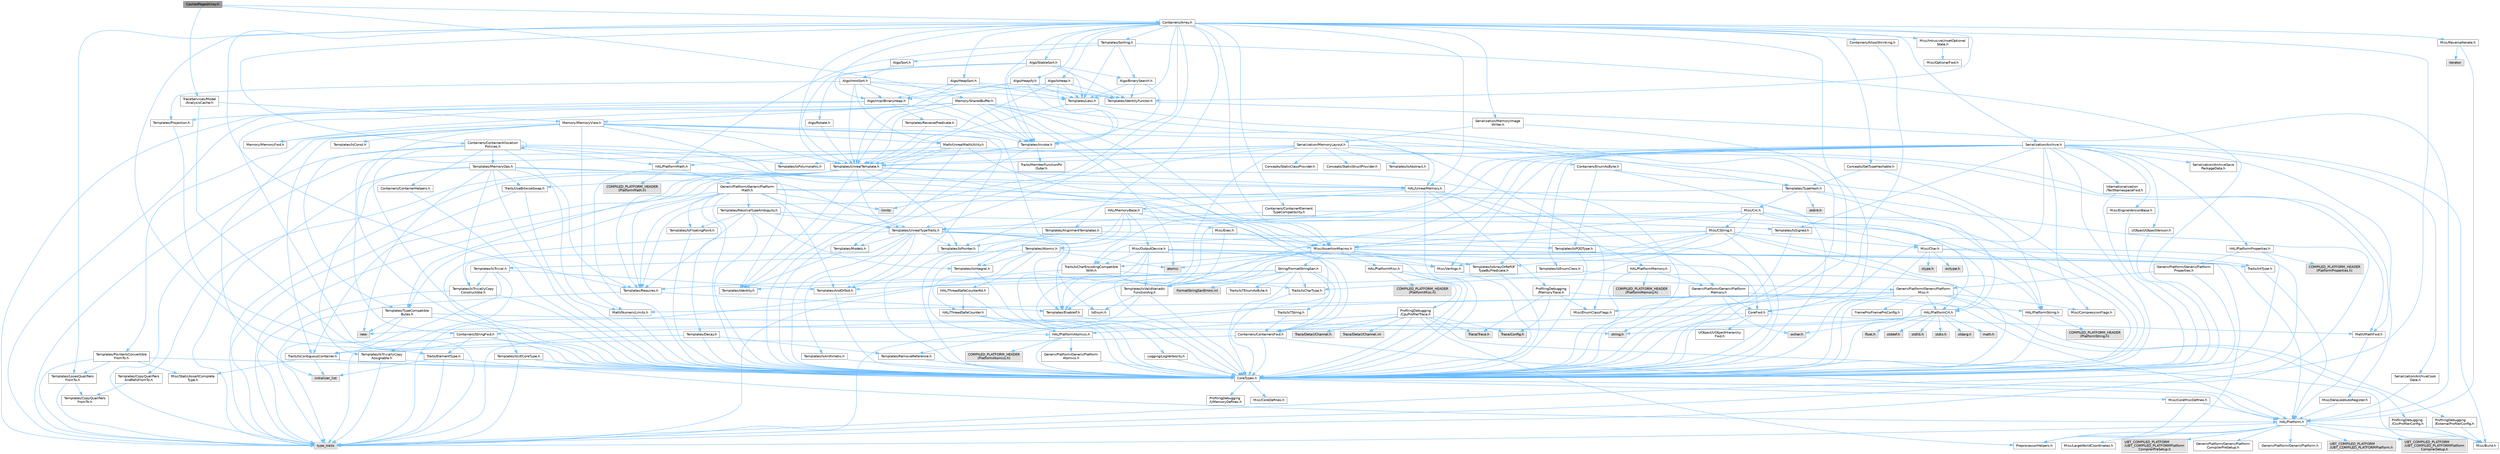 digraph "CachedPagedArray.h"
{
 // INTERACTIVE_SVG=YES
 // LATEX_PDF_SIZE
  bgcolor="transparent";
  edge [fontname=Helvetica,fontsize=10,labelfontname=Helvetica,labelfontsize=10];
  node [fontname=Helvetica,fontsize=10,shape=box,height=0.2,width=0.4];
  Node1 [id="Node000001",label="CachedPagedArray.h",height=0.2,width=0.4,color="gray40", fillcolor="grey60", style="filled", fontcolor="black",tooltip=" "];
  Node1 -> Node2 [id="edge1_Node000001_Node000002",color="steelblue1",style="solid",tooltip=" "];
  Node2 [id="Node000002",label="TraceServices/Model\l/AnalysisCache.h",height=0.2,width=0.4,color="grey40", fillcolor="white", style="filled",URL="$db/d00/AnalysisCache_8h.html",tooltip=" "];
  Node2 -> Node3 [id="edge2_Node000002_Node000003",color="steelblue1",style="solid",tooltip=" "];
  Node3 [id="Node000003",label="CoreTypes.h",height=0.2,width=0.4,color="grey40", fillcolor="white", style="filled",URL="$dc/dec/CoreTypes_8h.html",tooltip=" "];
  Node3 -> Node4 [id="edge3_Node000003_Node000004",color="steelblue1",style="solid",tooltip=" "];
  Node4 [id="Node000004",label="HAL/Platform.h",height=0.2,width=0.4,color="grey40", fillcolor="white", style="filled",URL="$d9/dd0/Platform_8h.html",tooltip=" "];
  Node4 -> Node5 [id="edge4_Node000004_Node000005",color="steelblue1",style="solid",tooltip=" "];
  Node5 [id="Node000005",label="Misc/Build.h",height=0.2,width=0.4,color="grey40", fillcolor="white", style="filled",URL="$d3/dbb/Build_8h.html",tooltip=" "];
  Node4 -> Node6 [id="edge5_Node000004_Node000006",color="steelblue1",style="solid",tooltip=" "];
  Node6 [id="Node000006",label="Misc/LargeWorldCoordinates.h",height=0.2,width=0.4,color="grey40", fillcolor="white", style="filled",URL="$d2/dcb/LargeWorldCoordinates_8h.html",tooltip=" "];
  Node4 -> Node7 [id="edge6_Node000004_Node000007",color="steelblue1",style="solid",tooltip=" "];
  Node7 [id="Node000007",label="type_traits",height=0.2,width=0.4,color="grey60", fillcolor="#E0E0E0", style="filled",tooltip=" "];
  Node4 -> Node8 [id="edge7_Node000004_Node000008",color="steelblue1",style="solid",tooltip=" "];
  Node8 [id="Node000008",label="PreprocessorHelpers.h",height=0.2,width=0.4,color="grey40", fillcolor="white", style="filled",URL="$db/ddb/PreprocessorHelpers_8h.html",tooltip=" "];
  Node4 -> Node9 [id="edge8_Node000004_Node000009",color="steelblue1",style="solid",tooltip=" "];
  Node9 [id="Node000009",label="UBT_COMPILED_PLATFORM\l/UBT_COMPILED_PLATFORMPlatform\lCompilerPreSetup.h",height=0.2,width=0.4,color="grey60", fillcolor="#E0E0E0", style="filled",tooltip=" "];
  Node4 -> Node10 [id="edge9_Node000004_Node000010",color="steelblue1",style="solid",tooltip=" "];
  Node10 [id="Node000010",label="GenericPlatform/GenericPlatform\lCompilerPreSetup.h",height=0.2,width=0.4,color="grey40", fillcolor="white", style="filled",URL="$d9/dc8/GenericPlatformCompilerPreSetup_8h.html",tooltip=" "];
  Node4 -> Node11 [id="edge10_Node000004_Node000011",color="steelblue1",style="solid",tooltip=" "];
  Node11 [id="Node000011",label="GenericPlatform/GenericPlatform.h",height=0.2,width=0.4,color="grey40", fillcolor="white", style="filled",URL="$d6/d84/GenericPlatform_8h.html",tooltip=" "];
  Node4 -> Node12 [id="edge11_Node000004_Node000012",color="steelblue1",style="solid",tooltip=" "];
  Node12 [id="Node000012",label="UBT_COMPILED_PLATFORM\l/UBT_COMPILED_PLATFORMPlatform.h",height=0.2,width=0.4,color="grey60", fillcolor="#E0E0E0", style="filled",tooltip=" "];
  Node4 -> Node13 [id="edge12_Node000004_Node000013",color="steelblue1",style="solid",tooltip=" "];
  Node13 [id="Node000013",label="UBT_COMPILED_PLATFORM\l/UBT_COMPILED_PLATFORMPlatform\lCompilerSetup.h",height=0.2,width=0.4,color="grey60", fillcolor="#E0E0E0", style="filled",tooltip=" "];
  Node3 -> Node14 [id="edge13_Node000003_Node000014",color="steelblue1",style="solid",tooltip=" "];
  Node14 [id="Node000014",label="ProfilingDebugging\l/UMemoryDefines.h",height=0.2,width=0.4,color="grey40", fillcolor="white", style="filled",URL="$d2/da2/UMemoryDefines_8h.html",tooltip=" "];
  Node3 -> Node15 [id="edge14_Node000003_Node000015",color="steelblue1",style="solid",tooltip=" "];
  Node15 [id="Node000015",label="Misc/CoreMiscDefines.h",height=0.2,width=0.4,color="grey40", fillcolor="white", style="filled",URL="$da/d38/CoreMiscDefines_8h.html",tooltip=" "];
  Node15 -> Node4 [id="edge15_Node000015_Node000004",color="steelblue1",style="solid",tooltip=" "];
  Node15 -> Node8 [id="edge16_Node000015_Node000008",color="steelblue1",style="solid",tooltip=" "];
  Node3 -> Node16 [id="edge17_Node000003_Node000016",color="steelblue1",style="solid",tooltip=" "];
  Node16 [id="Node000016",label="Misc/CoreDefines.h",height=0.2,width=0.4,color="grey40", fillcolor="white", style="filled",URL="$d3/dd2/CoreDefines_8h.html",tooltip=" "];
  Node2 -> Node17 [id="edge18_Node000002_Node000017",color="steelblue1",style="solid",tooltip=" "];
  Node17 [id="Node000017",label="Memory/MemoryView.h",height=0.2,width=0.4,color="grey40", fillcolor="white", style="filled",URL="$db/d99/MemoryView_8h.html",tooltip=" "];
  Node17 -> Node3 [id="edge19_Node000017_Node000003",color="steelblue1",style="solid",tooltip=" "];
  Node17 -> Node18 [id="edge20_Node000017_Node000018",color="steelblue1",style="solid",tooltip=" "];
  Node18 [id="Node000018",label="HAL/PlatformString.h",height=0.2,width=0.4,color="grey40", fillcolor="white", style="filled",URL="$db/db5/PlatformString_8h.html",tooltip=" "];
  Node18 -> Node3 [id="edge21_Node000018_Node000003",color="steelblue1",style="solid",tooltip=" "];
  Node18 -> Node19 [id="edge22_Node000018_Node000019",color="steelblue1",style="solid",tooltip=" "];
  Node19 [id="Node000019",label="COMPILED_PLATFORM_HEADER\l(PlatformString.h)",height=0.2,width=0.4,color="grey60", fillcolor="#E0E0E0", style="filled",tooltip=" "];
  Node17 -> Node20 [id="edge23_Node000017_Node000020",color="steelblue1",style="solid",tooltip=" "];
  Node20 [id="Node000020",label="Math/NumericLimits.h",height=0.2,width=0.4,color="grey40", fillcolor="white", style="filled",URL="$df/d1b/NumericLimits_8h.html",tooltip=" "];
  Node20 -> Node3 [id="edge24_Node000020_Node000003",color="steelblue1",style="solid",tooltip=" "];
  Node17 -> Node21 [id="edge25_Node000017_Node000021",color="steelblue1",style="solid",tooltip=" "];
  Node21 [id="Node000021",label="Math/UnrealMathUtility.h",height=0.2,width=0.4,color="grey40", fillcolor="white", style="filled",URL="$db/db8/UnrealMathUtility_8h.html",tooltip=" "];
  Node21 -> Node3 [id="edge26_Node000021_Node000003",color="steelblue1",style="solid",tooltip=" "];
  Node21 -> Node22 [id="edge27_Node000021_Node000022",color="steelblue1",style="solid",tooltip=" "];
  Node22 [id="Node000022",label="Misc/AssertionMacros.h",height=0.2,width=0.4,color="grey40", fillcolor="white", style="filled",URL="$d0/dfa/AssertionMacros_8h.html",tooltip=" "];
  Node22 -> Node3 [id="edge28_Node000022_Node000003",color="steelblue1",style="solid",tooltip=" "];
  Node22 -> Node4 [id="edge29_Node000022_Node000004",color="steelblue1",style="solid",tooltip=" "];
  Node22 -> Node23 [id="edge30_Node000022_Node000023",color="steelblue1",style="solid",tooltip=" "];
  Node23 [id="Node000023",label="HAL/PlatformMisc.h",height=0.2,width=0.4,color="grey40", fillcolor="white", style="filled",URL="$d0/df5/PlatformMisc_8h.html",tooltip=" "];
  Node23 -> Node3 [id="edge31_Node000023_Node000003",color="steelblue1",style="solid",tooltip=" "];
  Node23 -> Node24 [id="edge32_Node000023_Node000024",color="steelblue1",style="solid",tooltip=" "];
  Node24 [id="Node000024",label="GenericPlatform/GenericPlatform\lMisc.h",height=0.2,width=0.4,color="grey40", fillcolor="white", style="filled",URL="$db/d9a/GenericPlatformMisc_8h.html",tooltip=" "];
  Node24 -> Node25 [id="edge33_Node000024_Node000025",color="steelblue1",style="solid",tooltip=" "];
  Node25 [id="Node000025",label="Containers/StringFwd.h",height=0.2,width=0.4,color="grey40", fillcolor="white", style="filled",URL="$df/d37/StringFwd_8h.html",tooltip=" "];
  Node25 -> Node3 [id="edge34_Node000025_Node000003",color="steelblue1",style="solid",tooltip=" "];
  Node25 -> Node26 [id="edge35_Node000025_Node000026",color="steelblue1",style="solid",tooltip=" "];
  Node26 [id="Node000026",label="Traits/ElementType.h",height=0.2,width=0.4,color="grey40", fillcolor="white", style="filled",URL="$d5/d4f/ElementType_8h.html",tooltip=" "];
  Node26 -> Node4 [id="edge36_Node000026_Node000004",color="steelblue1",style="solid",tooltip=" "];
  Node26 -> Node27 [id="edge37_Node000026_Node000027",color="steelblue1",style="solid",tooltip=" "];
  Node27 [id="Node000027",label="initializer_list",height=0.2,width=0.4,color="grey60", fillcolor="#E0E0E0", style="filled",tooltip=" "];
  Node26 -> Node7 [id="edge38_Node000026_Node000007",color="steelblue1",style="solid",tooltip=" "];
  Node25 -> Node28 [id="edge39_Node000025_Node000028",color="steelblue1",style="solid",tooltip=" "];
  Node28 [id="Node000028",label="Traits/IsContiguousContainer.h",height=0.2,width=0.4,color="grey40", fillcolor="white", style="filled",URL="$d5/d3c/IsContiguousContainer_8h.html",tooltip=" "];
  Node28 -> Node3 [id="edge40_Node000028_Node000003",color="steelblue1",style="solid",tooltip=" "];
  Node28 -> Node29 [id="edge41_Node000028_Node000029",color="steelblue1",style="solid",tooltip=" "];
  Node29 [id="Node000029",label="Misc/StaticAssertComplete\lType.h",height=0.2,width=0.4,color="grey40", fillcolor="white", style="filled",URL="$d5/d4e/StaticAssertCompleteType_8h.html",tooltip=" "];
  Node28 -> Node27 [id="edge42_Node000028_Node000027",color="steelblue1",style="solid",tooltip=" "];
  Node24 -> Node30 [id="edge43_Node000024_Node000030",color="steelblue1",style="solid",tooltip=" "];
  Node30 [id="Node000030",label="CoreFwd.h",height=0.2,width=0.4,color="grey40", fillcolor="white", style="filled",URL="$d1/d1e/CoreFwd_8h.html",tooltip=" "];
  Node30 -> Node3 [id="edge44_Node000030_Node000003",color="steelblue1",style="solid",tooltip=" "];
  Node30 -> Node31 [id="edge45_Node000030_Node000031",color="steelblue1",style="solid",tooltip=" "];
  Node31 [id="Node000031",label="Containers/ContainersFwd.h",height=0.2,width=0.4,color="grey40", fillcolor="white", style="filled",URL="$d4/d0a/ContainersFwd_8h.html",tooltip=" "];
  Node31 -> Node4 [id="edge46_Node000031_Node000004",color="steelblue1",style="solid",tooltip=" "];
  Node31 -> Node3 [id="edge47_Node000031_Node000003",color="steelblue1",style="solid",tooltip=" "];
  Node31 -> Node28 [id="edge48_Node000031_Node000028",color="steelblue1",style="solid",tooltip=" "];
  Node30 -> Node32 [id="edge49_Node000030_Node000032",color="steelblue1",style="solid",tooltip=" "];
  Node32 [id="Node000032",label="Math/MathFwd.h",height=0.2,width=0.4,color="grey40", fillcolor="white", style="filled",URL="$d2/d10/MathFwd_8h.html",tooltip=" "];
  Node32 -> Node4 [id="edge50_Node000032_Node000004",color="steelblue1",style="solid",tooltip=" "];
  Node30 -> Node33 [id="edge51_Node000030_Node000033",color="steelblue1",style="solid",tooltip=" "];
  Node33 [id="Node000033",label="UObject/UObjectHierarchy\lFwd.h",height=0.2,width=0.4,color="grey40", fillcolor="white", style="filled",URL="$d3/d13/UObjectHierarchyFwd_8h.html",tooltip=" "];
  Node24 -> Node3 [id="edge52_Node000024_Node000003",color="steelblue1",style="solid",tooltip=" "];
  Node24 -> Node34 [id="edge53_Node000024_Node000034",color="steelblue1",style="solid",tooltip=" "];
  Node34 [id="Node000034",label="FramePro/FrameProConfig.h",height=0.2,width=0.4,color="grey40", fillcolor="white", style="filled",URL="$d7/d90/FrameProConfig_8h.html",tooltip=" "];
  Node24 -> Node35 [id="edge54_Node000024_Node000035",color="steelblue1",style="solid",tooltip=" "];
  Node35 [id="Node000035",label="HAL/PlatformCrt.h",height=0.2,width=0.4,color="grey40", fillcolor="white", style="filled",URL="$d8/d75/PlatformCrt_8h.html",tooltip=" "];
  Node35 -> Node36 [id="edge55_Node000035_Node000036",color="steelblue1",style="solid",tooltip=" "];
  Node36 [id="Node000036",label="new",height=0.2,width=0.4,color="grey60", fillcolor="#E0E0E0", style="filled",tooltip=" "];
  Node35 -> Node37 [id="edge56_Node000035_Node000037",color="steelblue1",style="solid",tooltip=" "];
  Node37 [id="Node000037",label="wchar.h",height=0.2,width=0.4,color="grey60", fillcolor="#E0E0E0", style="filled",tooltip=" "];
  Node35 -> Node38 [id="edge57_Node000035_Node000038",color="steelblue1",style="solid",tooltip=" "];
  Node38 [id="Node000038",label="stddef.h",height=0.2,width=0.4,color="grey60", fillcolor="#E0E0E0", style="filled",tooltip=" "];
  Node35 -> Node39 [id="edge58_Node000035_Node000039",color="steelblue1",style="solid",tooltip=" "];
  Node39 [id="Node000039",label="stdlib.h",height=0.2,width=0.4,color="grey60", fillcolor="#E0E0E0", style="filled",tooltip=" "];
  Node35 -> Node40 [id="edge59_Node000035_Node000040",color="steelblue1",style="solid",tooltip=" "];
  Node40 [id="Node000040",label="stdio.h",height=0.2,width=0.4,color="grey60", fillcolor="#E0E0E0", style="filled",tooltip=" "];
  Node35 -> Node41 [id="edge60_Node000035_Node000041",color="steelblue1",style="solid",tooltip=" "];
  Node41 [id="Node000041",label="stdarg.h",height=0.2,width=0.4,color="grey60", fillcolor="#E0E0E0", style="filled",tooltip=" "];
  Node35 -> Node42 [id="edge61_Node000035_Node000042",color="steelblue1",style="solid",tooltip=" "];
  Node42 [id="Node000042",label="math.h",height=0.2,width=0.4,color="grey60", fillcolor="#E0E0E0", style="filled",tooltip=" "];
  Node35 -> Node43 [id="edge62_Node000035_Node000043",color="steelblue1",style="solid",tooltip=" "];
  Node43 [id="Node000043",label="float.h",height=0.2,width=0.4,color="grey60", fillcolor="#E0E0E0", style="filled",tooltip=" "];
  Node35 -> Node44 [id="edge63_Node000035_Node000044",color="steelblue1",style="solid",tooltip=" "];
  Node44 [id="Node000044",label="string.h",height=0.2,width=0.4,color="grey60", fillcolor="#E0E0E0", style="filled",tooltip=" "];
  Node24 -> Node20 [id="edge64_Node000024_Node000020",color="steelblue1",style="solid",tooltip=" "];
  Node24 -> Node45 [id="edge65_Node000024_Node000045",color="steelblue1",style="solid",tooltip=" "];
  Node45 [id="Node000045",label="Misc/CompressionFlags.h",height=0.2,width=0.4,color="grey40", fillcolor="white", style="filled",URL="$d9/d76/CompressionFlags_8h.html",tooltip=" "];
  Node24 -> Node46 [id="edge66_Node000024_Node000046",color="steelblue1",style="solid",tooltip=" "];
  Node46 [id="Node000046",label="Misc/EnumClassFlags.h",height=0.2,width=0.4,color="grey40", fillcolor="white", style="filled",URL="$d8/de7/EnumClassFlags_8h.html",tooltip=" "];
  Node24 -> Node47 [id="edge67_Node000024_Node000047",color="steelblue1",style="solid",tooltip=" "];
  Node47 [id="Node000047",label="ProfilingDebugging\l/CsvProfilerConfig.h",height=0.2,width=0.4,color="grey40", fillcolor="white", style="filled",URL="$d3/d88/CsvProfilerConfig_8h.html",tooltip=" "];
  Node47 -> Node5 [id="edge68_Node000047_Node000005",color="steelblue1",style="solid",tooltip=" "];
  Node24 -> Node48 [id="edge69_Node000024_Node000048",color="steelblue1",style="solid",tooltip=" "];
  Node48 [id="Node000048",label="ProfilingDebugging\l/ExternalProfilerConfig.h",height=0.2,width=0.4,color="grey40", fillcolor="white", style="filled",URL="$d3/dbb/ExternalProfilerConfig_8h.html",tooltip=" "];
  Node48 -> Node5 [id="edge70_Node000048_Node000005",color="steelblue1",style="solid",tooltip=" "];
  Node23 -> Node49 [id="edge71_Node000023_Node000049",color="steelblue1",style="solid",tooltip=" "];
  Node49 [id="Node000049",label="COMPILED_PLATFORM_HEADER\l(PlatformMisc.h)",height=0.2,width=0.4,color="grey60", fillcolor="#E0E0E0", style="filled",tooltip=" "];
  Node23 -> Node50 [id="edge72_Node000023_Node000050",color="steelblue1",style="solid",tooltip=" "];
  Node50 [id="Node000050",label="ProfilingDebugging\l/CpuProfilerTrace.h",height=0.2,width=0.4,color="grey40", fillcolor="white", style="filled",URL="$da/dcb/CpuProfilerTrace_8h.html",tooltip=" "];
  Node50 -> Node3 [id="edge73_Node000050_Node000003",color="steelblue1",style="solid",tooltip=" "];
  Node50 -> Node31 [id="edge74_Node000050_Node000031",color="steelblue1",style="solid",tooltip=" "];
  Node50 -> Node51 [id="edge75_Node000050_Node000051",color="steelblue1",style="solid",tooltip=" "];
  Node51 [id="Node000051",label="HAL/PlatformAtomics.h",height=0.2,width=0.4,color="grey40", fillcolor="white", style="filled",URL="$d3/d36/PlatformAtomics_8h.html",tooltip=" "];
  Node51 -> Node3 [id="edge76_Node000051_Node000003",color="steelblue1",style="solid",tooltip=" "];
  Node51 -> Node52 [id="edge77_Node000051_Node000052",color="steelblue1",style="solid",tooltip=" "];
  Node52 [id="Node000052",label="GenericPlatform/GenericPlatform\lAtomics.h",height=0.2,width=0.4,color="grey40", fillcolor="white", style="filled",URL="$da/d72/GenericPlatformAtomics_8h.html",tooltip=" "];
  Node52 -> Node3 [id="edge78_Node000052_Node000003",color="steelblue1",style="solid",tooltip=" "];
  Node51 -> Node53 [id="edge79_Node000051_Node000053",color="steelblue1",style="solid",tooltip=" "];
  Node53 [id="Node000053",label="COMPILED_PLATFORM_HEADER\l(PlatformAtomics.h)",height=0.2,width=0.4,color="grey60", fillcolor="#E0E0E0", style="filled",tooltip=" "];
  Node50 -> Node8 [id="edge80_Node000050_Node000008",color="steelblue1",style="solid",tooltip=" "];
  Node50 -> Node5 [id="edge81_Node000050_Node000005",color="steelblue1",style="solid",tooltip=" "];
  Node50 -> Node54 [id="edge82_Node000050_Node000054",color="steelblue1",style="solid",tooltip=" "];
  Node54 [id="Node000054",label="Trace/Config.h",height=0.2,width=0.4,color="grey60", fillcolor="#E0E0E0", style="filled",tooltip=" "];
  Node50 -> Node55 [id="edge83_Node000050_Node000055",color="steelblue1",style="solid",tooltip=" "];
  Node55 [id="Node000055",label="Trace/Detail/Channel.h",height=0.2,width=0.4,color="grey60", fillcolor="#E0E0E0", style="filled",tooltip=" "];
  Node50 -> Node56 [id="edge84_Node000050_Node000056",color="steelblue1",style="solid",tooltip=" "];
  Node56 [id="Node000056",label="Trace/Detail/Channel.inl",height=0.2,width=0.4,color="grey60", fillcolor="#E0E0E0", style="filled",tooltip=" "];
  Node50 -> Node57 [id="edge85_Node000050_Node000057",color="steelblue1",style="solid",tooltip=" "];
  Node57 [id="Node000057",label="Trace/Trace.h",height=0.2,width=0.4,color="grey60", fillcolor="#E0E0E0", style="filled",tooltip=" "];
  Node22 -> Node8 [id="edge86_Node000022_Node000008",color="steelblue1",style="solid",tooltip=" "];
  Node22 -> Node58 [id="edge87_Node000022_Node000058",color="steelblue1",style="solid",tooltip=" "];
  Node58 [id="Node000058",label="Templates/EnableIf.h",height=0.2,width=0.4,color="grey40", fillcolor="white", style="filled",URL="$d7/d60/EnableIf_8h.html",tooltip=" "];
  Node58 -> Node3 [id="edge88_Node000058_Node000003",color="steelblue1",style="solid",tooltip=" "];
  Node22 -> Node59 [id="edge89_Node000022_Node000059",color="steelblue1",style="solid",tooltip=" "];
  Node59 [id="Node000059",label="Templates/IsArrayOrRefOf\lTypeByPredicate.h",height=0.2,width=0.4,color="grey40", fillcolor="white", style="filled",URL="$d6/da1/IsArrayOrRefOfTypeByPredicate_8h.html",tooltip=" "];
  Node59 -> Node3 [id="edge90_Node000059_Node000003",color="steelblue1",style="solid",tooltip=" "];
  Node22 -> Node60 [id="edge91_Node000022_Node000060",color="steelblue1",style="solid",tooltip=" "];
  Node60 [id="Node000060",label="Templates/IsValidVariadic\lFunctionArg.h",height=0.2,width=0.4,color="grey40", fillcolor="white", style="filled",URL="$d0/dc8/IsValidVariadicFunctionArg_8h.html",tooltip=" "];
  Node60 -> Node3 [id="edge92_Node000060_Node000003",color="steelblue1",style="solid",tooltip=" "];
  Node60 -> Node61 [id="edge93_Node000060_Node000061",color="steelblue1",style="solid",tooltip=" "];
  Node61 [id="Node000061",label="IsEnum.h",height=0.2,width=0.4,color="grey40", fillcolor="white", style="filled",URL="$d4/de5/IsEnum_8h.html",tooltip=" "];
  Node60 -> Node7 [id="edge94_Node000060_Node000007",color="steelblue1",style="solid",tooltip=" "];
  Node22 -> Node62 [id="edge95_Node000022_Node000062",color="steelblue1",style="solid",tooltip=" "];
  Node62 [id="Node000062",label="Traits/IsCharEncodingCompatible\lWith.h",height=0.2,width=0.4,color="grey40", fillcolor="white", style="filled",URL="$df/dd1/IsCharEncodingCompatibleWith_8h.html",tooltip=" "];
  Node62 -> Node7 [id="edge96_Node000062_Node000007",color="steelblue1",style="solid",tooltip=" "];
  Node62 -> Node63 [id="edge97_Node000062_Node000063",color="steelblue1",style="solid",tooltip=" "];
  Node63 [id="Node000063",label="Traits/IsCharType.h",height=0.2,width=0.4,color="grey40", fillcolor="white", style="filled",URL="$db/d51/IsCharType_8h.html",tooltip=" "];
  Node63 -> Node3 [id="edge98_Node000063_Node000003",color="steelblue1",style="solid",tooltip=" "];
  Node22 -> Node64 [id="edge99_Node000022_Node000064",color="steelblue1",style="solid",tooltip=" "];
  Node64 [id="Node000064",label="Misc/VarArgs.h",height=0.2,width=0.4,color="grey40", fillcolor="white", style="filled",URL="$d5/d6f/VarArgs_8h.html",tooltip=" "];
  Node64 -> Node3 [id="edge100_Node000064_Node000003",color="steelblue1",style="solid",tooltip=" "];
  Node22 -> Node65 [id="edge101_Node000022_Node000065",color="steelblue1",style="solid",tooltip=" "];
  Node65 [id="Node000065",label="String/FormatStringSan.h",height=0.2,width=0.4,color="grey40", fillcolor="white", style="filled",URL="$d3/d8b/FormatStringSan_8h.html",tooltip=" "];
  Node65 -> Node7 [id="edge102_Node000065_Node000007",color="steelblue1",style="solid",tooltip=" "];
  Node65 -> Node3 [id="edge103_Node000065_Node000003",color="steelblue1",style="solid",tooltip=" "];
  Node65 -> Node66 [id="edge104_Node000065_Node000066",color="steelblue1",style="solid",tooltip=" "];
  Node66 [id="Node000066",label="Templates/Requires.h",height=0.2,width=0.4,color="grey40", fillcolor="white", style="filled",URL="$dc/d96/Requires_8h.html",tooltip=" "];
  Node66 -> Node58 [id="edge105_Node000066_Node000058",color="steelblue1",style="solid",tooltip=" "];
  Node66 -> Node7 [id="edge106_Node000066_Node000007",color="steelblue1",style="solid",tooltip=" "];
  Node65 -> Node67 [id="edge107_Node000065_Node000067",color="steelblue1",style="solid",tooltip=" "];
  Node67 [id="Node000067",label="Templates/Identity.h",height=0.2,width=0.4,color="grey40", fillcolor="white", style="filled",URL="$d0/dd5/Identity_8h.html",tooltip=" "];
  Node65 -> Node60 [id="edge108_Node000065_Node000060",color="steelblue1",style="solid",tooltip=" "];
  Node65 -> Node63 [id="edge109_Node000065_Node000063",color="steelblue1",style="solid",tooltip=" "];
  Node65 -> Node68 [id="edge110_Node000065_Node000068",color="steelblue1",style="solid",tooltip=" "];
  Node68 [id="Node000068",label="Traits/IsTEnumAsByte.h",height=0.2,width=0.4,color="grey40", fillcolor="white", style="filled",URL="$d1/de6/IsTEnumAsByte_8h.html",tooltip=" "];
  Node65 -> Node69 [id="edge111_Node000065_Node000069",color="steelblue1",style="solid",tooltip=" "];
  Node69 [id="Node000069",label="Traits/IsTString.h",height=0.2,width=0.4,color="grey40", fillcolor="white", style="filled",URL="$d0/df8/IsTString_8h.html",tooltip=" "];
  Node69 -> Node31 [id="edge112_Node000069_Node000031",color="steelblue1",style="solid",tooltip=" "];
  Node65 -> Node31 [id="edge113_Node000065_Node000031",color="steelblue1",style="solid",tooltip=" "];
  Node65 -> Node70 [id="edge114_Node000065_Node000070",color="steelblue1",style="solid",tooltip=" "];
  Node70 [id="Node000070",label="FormatStringSanErrors.inl",height=0.2,width=0.4,color="grey60", fillcolor="#E0E0E0", style="filled",tooltip=" "];
  Node22 -> Node71 [id="edge115_Node000022_Node000071",color="steelblue1",style="solid",tooltip=" "];
  Node71 [id="Node000071",label="atomic",height=0.2,width=0.4,color="grey60", fillcolor="#E0E0E0", style="filled",tooltip=" "];
  Node21 -> Node72 [id="edge116_Node000021_Node000072",color="steelblue1",style="solid",tooltip=" "];
  Node72 [id="Node000072",label="HAL/PlatformMath.h",height=0.2,width=0.4,color="grey40", fillcolor="white", style="filled",URL="$dc/d53/PlatformMath_8h.html",tooltip=" "];
  Node72 -> Node3 [id="edge117_Node000072_Node000003",color="steelblue1",style="solid",tooltip=" "];
  Node72 -> Node73 [id="edge118_Node000072_Node000073",color="steelblue1",style="solid",tooltip=" "];
  Node73 [id="Node000073",label="GenericPlatform/GenericPlatform\lMath.h",height=0.2,width=0.4,color="grey40", fillcolor="white", style="filled",URL="$d5/d79/GenericPlatformMath_8h.html",tooltip=" "];
  Node73 -> Node3 [id="edge119_Node000073_Node000003",color="steelblue1",style="solid",tooltip=" "];
  Node73 -> Node31 [id="edge120_Node000073_Node000031",color="steelblue1",style="solid",tooltip=" "];
  Node73 -> Node35 [id="edge121_Node000073_Node000035",color="steelblue1",style="solid",tooltip=" "];
  Node73 -> Node74 [id="edge122_Node000073_Node000074",color="steelblue1",style="solid",tooltip=" "];
  Node74 [id="Node000074",label="Templates/AndOrNot.h",height=0.2,width=0.4,color="grey40", fillcolor="white", style="filled",URL="$db/d0a/AndOrNot_8h.html",tooltip=" "];
  Node74 -> Node3 [id="edge123_Node000074_Node000003",color="steelblue1",style="solid",tooltip=" "];
  Node73 -> Node75 [id="edge124_Node000073_Node000075",color="steelblue1",style="solid",tooltip=" "];
  Node75 [id="Node000075",label="Templates/Decay.h",height=0.2,width=0.4,color="grey40", fillcolor="white", style="filled",URL="$dd/d0f/Decay_8h.html",tooltip=" "];
  Node75 -> Node3 [id="edge125_Node000075_Node000003",color="steelblue1",style="solid",tooltip=" "];
  Node75 -> Node76 [id="edge126_Node000075_Node000076",color="steelblue1",style="solid",tooltip=" "];
  Node76 [id="Node000076",label="Templates/RemoveReference.h",height=0.2,width=0.4,color="grey40", fillcolor="white", style="filled",URL="$da/dbe/RemoveReference_8h.html",tooltip=" "];
  Node76 -> Node3 [id="edge127_Node000076_Node000003",color="steelblue1",style="solid",tooltip=" "];
  Node75 -> Node7 [id="edge128_Node000075_Node000007",color="steelblue1",style="solid",tooltip=" "];
  Node73 -> Node77 [id="edge129_Node000073_Node000077",color="steelblue1",style="solid",tooltip=" "];
  Node77 [id="Node000077",label="Templates/IsFloatingPoint.h",height=0.2,width=0.4,color="grey40", fillcolor="white", style="filled",URL="$d3/d11/IsFloatingPoint_8h.html",tooltip=" "];
  Node77 -> Node3 [id="edge130_Node000077_Node000003",color="steelblue1",style="solid",tooltip=" "];
  Node73 -> Node78 [id="edge131_Node000073_Node000078",color="steelblue1",style="solid",tooltip=" "];
  Node78 [id="Node000078",label="Templates/UnrealTypeTraits.h",height=0.2,width=0.4,color="grey40", fillcolor="white", style="filled",URL="$d2/d2d/UnrealTypeTraits_8h.html",tooltip=" "];
  Node78 -> Node3 [id="edge132_Node000078_Node000003",color="steelblue1",style="solid",tooltip=" "];
  Node78 -> Node79 [id="edge133_Node000078_Node000079",color="steelblue1",style="solid",tooltip=" "];
  Node79 [id="Node000079",label="Templates/IsPointer.h",height=0.2,width=0.4,color="grey40", fillcolor="white", style="filled",URL="$d7/d05/IsPointer_8h.html",tooltip=" "];
  Node79 -> Node3 [id="edge134_Node000079_Node000003",color="steelblue1",style="solid",tooltip=" "];
  Node78 -> Node22 [id="edge135_Node000078_Node000022",color="steelblue1",style="solid",tooltip=" "];
  Node78 -> Node74 [id="edge136_Node000078_Node000074",color="steelblue1",style="solid",tooltip=" "];
  Node78 -> Node58 [id="edge137_Node000078_Node000058",color="steelblue1",style="solid",tooltip=" "];
  Node78 -> Node80 [id="edge138_Node000078_Node000080",color="steelblue1",style="solid",tooltip=" "];
  Node80 [id="Node000080",label="Templates/IsArithmetic.h",height=0.2,width=0.4,color="grey40", fillcolor="white", style="filled",URL="$d2/d5d/IsArithmetic_8h.html",tooltip=" "];
  Node80 -> Node3 [id="edge139_Node000080_Node000003",color="steelblue1",style="solid",tooltip=" "];
  Node78 -> Node61 [id="edge140_Node000078_Node000061",color="steelblue1",style="solid",tooltip=" "];
  Node78 -> Node81 [id="edge141_Node000078_Node000081",color="steelblue1",style="solid",tooltip=" "];
  Node81 [id="Node000081",label="Templates/Models.h",height=0.2,width=0.4,color="grey40", fillcolor="white", style="filled",URL="$d3/d0c/Models_8h.html",tooltip=" "];
  Node81 -> Node67 [id="edge142_Node000081_Node000067",color="steelblue1",style="solid",tooltip=" "];
  Node78 -> Node82 [id="edge143_Node000078_Node000082",color="steelblue1",style="solid",tooltip=" "];
  Node82 [id="Node000082",label="Templates/IsPODType.h",height=0.2,width=0.4,color="grey40", fillcolor="white", style="filled",URL="$d7/db1/IsPODType_8h.html",tooltip=" "];
  Node82 -> Node3 [id="edge144_Node000082_Node000003",color="steelblue1",style="solid",tooltip=" "];
  Node78 -> Node83 [id="edge145_Node000078_Node000083",color="steelblue1",style="solid",tooltip=" "];
  Node83 [id="Node000083",label="Templates/IsUECoreType.h",height=0.2,width=0.4,color="grey40", fillcolor="white", style="filled",URL="$d1/db8/IsUECoreType_8h.html",tooltip=" "];
  Node83 -> Node3 [id="edge146_Node000083_Node000003",color="steelblue1",style="solid",tooltip=" "];
  Node83 -> Node7 [id="edge147_Node000083_Node000007",color="steelblue1",style="solid",tooltip=" "];
  Node78 -> Node84 [id="edge148_Node000078_Node000084",color="steelblue1",style="solid",tooltip=" "];
  Node84 [id="Node000084",label="Templates/IsTriviallyCopy\lConstructible.h",height=0.2,width=0.4,color="grey40", fillcolor="white", style="filled",URL="$d3/d78/IsTriviallyCopyConstructible_8h.html",tooltip=" "];
  Node84 -> Node3 [id="edge149_Node000084_Node000003",color="steelblue1",style="solid",tooltip=" "];
  Node84 -> Node7 [id="edge150_Node000084_Node000007",color="steelblue1",style="solid",tooltip=" "];
  Node73 -> Node66 [id="edge151_Node000073_Node000066",color="steelblue1",style="solid",tooltip=" "];
  Node73 -> Node85 [id="edge152_Node000073_Node000085",color="steelblue1",style="solid",tooltip=" "];
  Node85 [id="Node000085",label="Templates/ResolveTypeAmbiguity.h",height=0.2,width=0.4,color="grey40", fillcolor="white", style="filled",URL="$df/d1f/ResolveTypeAmbiguity_8h.html",tooltip=" "];
  Node85 -> Node3 [id="edge153_Node000085_Node000003",color="steelblue1",style="solid",tooltip=" "];
  Node85 -> Node77 [id="edge154_Node000085_Node000077",color="steelblue1",style="solid",tooltip=" "];
  Node85 -> Node78 [id="edge155_Node000085_Node000078",color="steelblue1",style="solid",tooltip=" "];
  Node85 -> Node86 [id="edge156_Node000085_Node000086",color="steelblue1",style="solid",tooltip=" "];
  Node86 [id="Node000086",label="Templates/IsSigned.h",height=0.2,width=0.4,color="grey40", fillcolor="white", style="filled",URL="$d8/dd8/IsSigned_8h.html",tooltip=" "];
  Node86 -> Node3 [id="edge157_Node000086_Node000003",color="steelblue1",style="solid",tooltip=" "];
  Node85 -> Node87 [id="edge158_Node000085_Node000087",color="steelblue1",style="solid",tooltip=" "];
  Node87 [id="Node000087",label="Templates/IsIntegral.h",height=0.2,width=0.4,color="grey40", fillcolor="white", style="filled",URL="$da/d64/IsIntegral_8h.html",tooltip=" "];
  Node87 -> Node3 [id="edge159_Node000087_Node000003",color="steelblue1",style="solid",tooltip=" "];
  Node85 -> Node66 [id="edge160_Node000085_Node000066",color="steelblue1",style="solid",tooltip=" "];
  Node73 -> Node88 [id="edge161_Node000073_Node000088",color="steelblue1",style="solid",tooltip=" "];
  Node88 [id="Node000088",label="Templates/TypeCompatible\lBytes.h",height=0.2,width=0.4,color="grey40", fillcolor="white", style="filled",URL="$df/d0a/TypeCompatibleBytes_8h.html",tooltip=" "];
  Node88 -> Node3 [id="edge162_Node000088_Node000003",color="steelblue1",style="solid",tooltip=" "];
  Node88 -> Node44 [id="edge163_Node000088_Node000044",color="steelblue1",style="solid",tooltip=" "];
  Node88 -> Node36 [id="edge164_Node000088_Node000036",color="steelblue1",style="solid",tooltip=" "];
  Node88 -> Node7 [id="edge165_Node000088_Node000007",color="steelblue1",style="solid",tooltip=" "];
  Node73 -> Node89 [id="edge166_Node000073_Node000089",color="steelblue1",style="solid",tooltip=" "];
  Node89 [id="Node000089",label="limits",height=0.2,width=0.4,color="grey60", fillcolor="#E0E0E0", style="filled",tooltip=" "];
  Node73 -> Node7 [id="edge167_Node000073_Node000007",color="steelblue1",style="solid",tooltip=" "];
  Node72 -> Node90 [id="edge168_Node000072_Node000090",color="steelblue1",style="solid",tooltip=" "];
  Node90 [id="Node000090",label="COMPILED_PLATFORM_HEADER\l(PlatformMath.h)",height=0.2,width=0.4,color="grey60", fillcolor="#E0E0E0", style="filled",tooltip=" "];
  Node21 -> Node32 [id="edge169_Node000021_Node000032",color="steelblue1",style="solid",tooltip=" "];
  Node21 -> Node67 [id="edge170_Node000021_Node000067",color="steelblue1",style="solid",tooltip=" "];
  Node21 -> Node66 [id="edge171_Node000021_Node000066",color="steelblue1",style="solid",tooltip=" "];
  Node17 -> Node91 [id="edge172_Node000017_Node000091",color="steelblue1",style="solid",tooltip=" "];
  Node91 [id="Node000091",label="Memory/MemoryFwd.h",height=0.2,width=0.4,color="grey40", fillcolor="white", style="filled",URL="$df/d72/MemoryFwd_8h.html",tooltip=" "];
  Node17 -> Node74 [id="edge173_Node000017_Node000074",color="steelblue1",style="solid",tooltip=" "];
  Node17 -> Node58 [id="edge174_Node000017_Node000058",color="steelblue1",style="solid",tooltip=" "];
  Node17 -> Node67 [id="edge175_Node000017_Node000067",color="steelblue1",style="solid",tooltip=" "];
  Node17 -> Node92 [id="edge176_Node000017_Node000092",color="steelblue1",style="solid",tooltip=" "];
  Node92 [id="Node000092",label="Templates/IsConst.h",height=0.2,width=0.4,color="grey40", fillcolor="white", style="filled",URL="$dc/dde/IsConst_8h.html",tooltip=" "];
  Node17 -> Node93 [id="edge177_Node000017_Node000093",color="steelblue1",style="solid",tooltip=" "];
  Node93 [id="Node000093",label="Templates/PointerIsConvertible\lFromTo.h",height=0.2,width=0.4,color="grey40", fillcolor="white", style="filled",URL="$d6/d65/PointerIsConvertibleFromTo_8h.html",tooltip=" "];
  Node93 -> Node3 [id="edge178_Node000093_Node000003",color="steelblue1",style="solid",tooltip=" "];
  Node93 -> Node29 [id="edge179_Node000093_Node000029",color="steelblue1",style="solid",tooltip=" "];
  Node93 -> Node94 [id="edge180_Node000093_Node000094",color="steelblue1",style="solid",tooltip=" "];
  Node94 [id="Node000094",label="Templates/LosesQualifiers\lFromTo.h",height=0.2,width=0.4,color="grey40", fillcolor="white", style="filled",URL="$d2/db3/LosesQualifiersFromTo_8h.html",tooltip=" "];
  Node94 -> Node95 [id="edge181_Node000094_Node000095",color="steelblue1",style="solid",tooltip=" "];
  Node95 [id="Node000095",label="Templates/CopyQualifiers\lFromTo.h",height=0.2,width=0.4,color="grey40", fillcolor="white", style="filled",URL="$d5/db4/CopyQualifiersFromTo_8h.html",tooltip=" "];
  Node94 -> Node7 [id="edge182_Node000094_Node000007",color="steelblue1",style="solid",tooltip=" "];
  Node93 -> Node7 [id="edge183_Node000093_Node000007",color="steelblue1",style="solid",tooltip=" "];
  Node17 -> Node96 [id="edge184_Node000017_Node000096",color="steelblue1",style="solid",tooltip=" "];
  Node96 [id="Node000096",label="Templates/UnrealTemplate.h",height=0.2,width=0.4,color="grey40", fillcolor="white", style="filled",URL="$d4/d24/UnrealTemplate_8h.html",tooltip=" "];
  Node96 -> Node3 [id="edge185_Node000096_Node000003",color="steelblue1",style="solid",tooltip=" "];
  Node96 -> Node79 [id="edge186_Node000096_Node000079",color="steelblue1",style="solid",tooltip=" "];
  Node96 -> Node97 [id="edge187_Node000096_Node000097",color="steelblue1",style="solid",tooltip=" "];
  Node97 [id="Node000097",label="HAL/UnrealMemory.h",height=0.2,width=0.4,color="grey40", fillcolor="white", style="filled",URL="$d9/d96/UnrealMemory_8h.html",tooltip=" "];
  Node97 -> Node3 [id="edge188_Node000097_Node000003",color="steelblue1",style="solid",tooltip=" "];
  Node97 -> Node98 [id="edge189_Node000097_Node000098",color="steelblue1",style="solid",tooltip=" "];
  Node98 [id="Node000098",label="GenericPlatform/GenericPlatform\lMemory.h",height=0.2,width=0.4,color="grey40", fillcolor="white", style="filled",URL="$dd/d22/GenericPlatformMemory_8h.html",tooltip=" "];
  Node98 -> Node30 [id="edge190_Node000098_Node000030",color="steelblue1",style="solid",tooltip=" "];
  Node98 -> Node3 [id="edge191_Node000098_Node000003",color="steelblue1",style="solid",tooltip=" "];
  Node98 -> Node18 [id="edge192_Node000098_Node000018",color="steelblue1",style="solid",tooltip=" "];
  Node98 -> Node44 [id="edge193_Node000098_Node000044",color="steelblue1",style="solid",tooltip=" "];
  Node98 -> Node37 [id="edge194_Node000098_Node000037",color="steelblue1",style="solid",tooltip=" "];
  Node97 -> Node99 [id="edge195_Node000097_Node000099",color="steelblue1",style="solid",tooltip=" "];
  Node99 [id="Node000099",label="HAL/MemoryBase.h",height=0.2,width=0.4,color="grey40", fillcolor="white", style="filled",URL="$d6/d9f/MemoryBase_8h.html",tooltip=" "];
  Node99 -> Node3 [id="edge196_Node000099_Node000003",color="steelblue1",style="solid",tooltip=" "];
  Node99 -> Node51 [id="edge197_Node000099_Node000051",color="steelblue1",style="solid",tooltip=" "];
  Node99 -> Node35 [id="edge198_Node000099_Node000035",color="steelblue1",style="solid",tooltip=" "];
  Node99 -> Node100 [id="edge199_Node000099_Node000100",color="steelblue1",style="solid",tooltip=" "];
  Node100 [id="Node000100",label="Misc/Exec.h",height=0.2,width=0.4,color="grey40", fillcolor="white", style="filled",URL="$de/ddb/Exec_8h.html",tooltip=" "];
  Node100 -> Node3 [id="edge200_Node000100_Node000003",color="steelblue1",style="solid",tooltip=" "];
  Node100 -> Node22 [id="edge201_Node000100_Node000022",color="steelblue1",style="solid",tooltip=" "];
  Node99 -> Node101 [id="edge202_Node000099_Node000101",color="steelblue1",style="solid",tooltip=" "];
  Node101 [id="Node000101",label="Misc/OutputDevice.h",height=0.2,width=0.4,color="grey40", fillcolor="white", style="filled",URL="$d7/d32/OutputDevice_8h.html",tooltip=" "];
  Node101 -> Node30 [id="edge203_Node000101_Node000030",color="steelblue1",style="solid",tooltip=" "];
  Node101 -> Node3 [id="edge204_Node000101_Node000003",color="steelblue1",style="solid",tooltip=" "];
  Node101 -> Node102 [id="edge205_Node000101_Node000102",color="steelblue1",style="solid",tooltip=" "];
  Node102 [id="Node000102",label="Logging/LogVerbosity.h",height=0.2,width=0.4,color="grey40", fillcolor="white", style="filled",URL="$d2/d8f/LogVerbosity_8h.html",tooltip=" "];
  Node102 -> Node3 [id="edge206_Node000102_Node000003",color="steelblue1",style="solid",tooltip=" "];
  Node101 -> Node64 [id="edge207_Node000101_Node000064",color="steelblue1",style="solid",tooltip=" "];
  Node101 -> Node59 [id="edge208_Node000101_Node000059",color="steelblue1",style="solid",tooltip=" "];
  Node101 -> Node60 [id="edge209_Node000101_Node000060",color="steelblue1",style="solid",tooltip=" "];
  Node101 -> Node62 [id="edge210_Node000101_Node000062",color="steelblue1",style="solid",tooltip=" "];
  Node99 -> Node103 [id="edge211_Node000099_Node000103",color="steelblue1",style="solid",tooltip=" "];
  Node103 [id="Node000103",label="Templates/Atomic.h",height=0.2,width=0.4,color="grey40", fillcolor="white", style="filled",URL="$d3/d91/Atomic_8h.html",tooltip=" "];
  Node103 -> Node104 [id="edge212_Node000103_Node000104",color="steelblue1",style="solid",tooltip=" "];
  Node104 [id="Node000104",label="HAL/ThreadSafeCounter.h",height=0.2,width=0.4,color="grey40", fillcolor="white", style="filled",URL="$dc/dc9/ThreadSafeCounter_8h.html",tooltip=" "];
  Node104 -> Node3 [id="edge213_Node000104_Node000003",color="steelblue1",style="solid",tooltip=" "];
  Node104 -> Node51 [id="edge214_Node000104_Node000051",color="steelblue1",style="solid",tooltip=" "];
  Node103 -> Node105 [id="edge215_Node000103_Node000105",color="steelblue1",style="solid",tooltip=" "];
  Node105 [id="Node000105",label="HAL/ThreadSafeCounter64.h",height=0.2,width=0.4,color="grey40", fillcolor="white", style="filled",URL="$d0/d12/ThreadSafeCounter64_8h.html",tooltip=" "];
  Node105 -> Node3 [id="edge216_Node000105_Node000003",color="steelblue1",style="solid",tooltip=" "];
  Node105 -> Node104 [id="edge217_Node000105_Node000104",color="steelblue1",style="solid",tooltip=" "];
  Node103 -> Node87 [id="edge218_Node000103_Node000087",color="steelblue1",style="solid",tooltip=" "];
  Node103 -> Node106 [id="edge219_Node000103_Node000106",color="steelblue1",style="solid",tooltip=" "];
  Node106 [id="Node000106",label="Templates/IsTrivial.h",height=0.2,width=0.4,color="grey40", fillcolor="white", style="filled",URL="$da/d4c/IsTrivial_8h.html",tooltip=" "];
  Node106 -> Node74 [id="edge220_Node000106_Node000074",color="steelblue1",style="solid",tooltip=" "];
  Node106 -> Node84 [id="edge221_Node000106_Node000084",color="steelblue1",style="solid",tooltip=" "];
  Node106 -> Node107 [id="edge222_Node000106_Node000107",color="steelblue1",style="solid",tooltip=" "];
  Node107 [id="Node000107",label="Templates/IsTriviallyCopy\lAssignable.h",height=0.2,width=0.4,color="grey40", fillcolor="white", style="filled",URL="$d2/df2/IsTriviallyCopyAssignable_8h.html",tooltip=" "];
  Node107 -> Node3 [id="edge223_Node000107_Node000003",color="steelblue1",style="solid",tooltip=" "];
  Node107 -> Node7 [id="edge224_Node000107_Node000007",color="steelblue1",style="solid",tooltip=" "];
  Node106 -> Node7 [id="edge225_Node000106_Node000007",color="steelblue1",style="solid",tooltip=" "];
  Node103 -> Node108 [id="edge226_Node000103_Node000108",color="steelblue1",style="solid",tooltip=" "];
  Node108 [id="Node000108",label="Traits/IntType.h",height=0.2,width=0.4,color="grey40", fillcolor="white", style="filled",URL="$d7/deb/IntType_8h.html",tooltip=" "];
  Node108 -> Node4 [id="edge227_Node000108_Node000004",color="steelblue1",style="solid",tooltip=" "];
  Node103 -> Node71 [id="edge228_Node000103_Node000071",color="steelblue1",style="solid",tooltip=" "];
  Node97 -> Node109 [id="edge229_Node000097_Node000109",color="steelblue1",style="solid",tooltip=" "];
  Node109 [id="Node000109",label="HAL/PlatformMemory.h",height=0.2,width=0.4,color="grey40", fillcolor="white", style="filled",URL="$de/d68/PlatformMemory_8h.html",tooltip=" "];
  Node109 -> Node3 [id="edge230_Node000109_Node000003",color="steelblue1",style="solid",tooltip=" "];
  Node109 -> Node98 [id="edge231_Node000109_Node000098",color="steelblue1",style="solid",tooltip=" "];
  Node109 -> Node110 [id="edge232_Node000109_Node000110",color="steelblue1",style="solid",tooltip=" "];
  Node110 [id="Node000110",label="COMPILED_PLATFORM_HEADER\l(PlatformMemory.h)",height=0.2,width=0.4,color="grey60", fillcolor="#E0E0E0", style="filled",tooltip=" "];
  Node97 -> Node111 [id="edge233_Node000097_Node000111",color="steelblue1",style="solid",tooltip=" "];
  Node111 [id="Node000111",label="ProfilingDebugging\l/MemoryTrace.h",height=0.2,width=0.4,color="grey40", fillcolor="white", style="filled",URL="$da/dd7/MemoryTrace_8h.html",tooltip=" "];
  Node111 -> Node4 [id="edge234_Node000111_Node000004",color="steelblue1",style="solid",tooltip=" "];
  Node111 -> Node46 [id="edge235_Node000111_Node000046",color="steelblue1",style="solid",tooltip=" "];
  Node111 -> Node54 [id="edge236_Node000111_Node000054",color="steelblue1",style="solid",tooltip=" "];
  Node111 -> Node57 [id="edge237_Node000111_Node000057",color="steelblue1",style="solid",tooltip=" "];
  Node97 -> Node79 [id="edge238_Node000097_Node000079",color="steelblue1",style="solid",tooltip=" "];
  Node96 -> Node112 [id="edge239_Node000096_Node000112",color="steelblue1",style="solid",tooltip=" "];
  Node112 [id="Node000112",label="Templates/CopyQualifiers\lAndRefsFromTo.h",height=0.2,width=0.4,color="grey40", fillcolor="white", style="filled",URL="$d3/db3/CopyQualifiersAndRefsFromTo_8h.html",tooltip=" "];
  Node112 -> Node95 [id="edge240_Node000112_Node000095",color="steelblue1",style="solid",tooltip=" "];
  Node96 -> Node78 [id="edge241_Node000096_Node000078",color="steelblue1",style="solid",tooltip=" "];
  Node96 -> Node76 [id="edge242_Node000096_Node000076",color="steelblue1",style="solid",tooltip=" "];
  Node96 -> Node66 [id="edge243_Node000096_Node000066",color="steelblue1",style="solid",tooltip=" "];
  Node96 -> Node88 [id="edge244_Node000096_Node000088",color="steelblue1",style="solid",tooltip=" "];
  Node96 -> Node67 [id="edge245_Node000096_Node000067",color="steelblue1",style="solid",tooltip=" "];
  Node96 -> Node28 [id="edge246_Node000096_Node000028",color="steelblue1",style="solid",tooltip=" "];
  Node96 -> Node113 [id="edge247_Node000096_Node000113",color="steelblue1",style="solid",tooltip=" "];
  Node113 [id="Node000113",label="Traits/UseBitwiseSwap.h",height=0.2,width=0.4,color="grey40", fillcolor="white", style="filled",URL="$db/df3/UseBitwiseSwap_8h.html",tooltip=" "];
  Node113 -> Node3 [id="edge248_Node000113_Node000003",color="steelblue1",style="solid",tooltip=" "];
  Node113 -> Node7 [id="edge249_Node000113_Node000007",color="steelblue1",style="solid",tooltip=" "];
  Node96 -> Node7 [id="edge250_Node000096_Node000007",color="steelblue1",style="solid",tooltip=" "];
  Node17 -> Node28 [id="edge251_Node000017_Node000028",color="steelblue1",style="solid",tooltip=" "];
  Node17 -> Node27 [id="edge252_Node000017_Node000027",color="steelblue1",style="solid",tooltip=" "];
  Node1 -> Node114 [id="edge253_Node000001_Node000114",color="steelblue1",style="solid",tooltip=" "];
  Node114 [id="Node000114",label="Containers/Array.h",height=0.2,width=0.4,color="grey40", fillcolor="white", style="filled",URL="$df/dd0/Array_8h.html",tooltip=" "];
  Node114 -> Node3 [id="edge254_Node000114_Node000003",color="steelblue1",style="solid",tooltip=" "];
  Node114 -> Node22 [id="edge255_Node000114_Node000022",color="steelblue1",style="solid",tooltip=" "];
  Node114 -> Node115 [id="edge256_Node000114_Node000115",color="steelblue1",style="solid",tooltip=" "];
  Node115 [id="Node000115",label="Misc/IntrusiveUnsetOptional\lState.h",height=0.2,width=0.4,color="grey40", fillcolor="white", style="filled",URL="$d2/d0a/IntrusiveUnsetOptionalState_8h.html",tooltip=" "];
  Node115 -> Node116 [id="edge257_Node000115_Node000116",color="steelblue1",style="solid",tooltip=" "];
  Node116 [id="Node000116",label="Misc/OptionalFwd.h",height=0.2,width=0.4,color="grey40", fillcolor="white", style="filled",URL="$dc/d50/OptionalFwd_8h.html",tooltip=" "];
  Node114 -> Node117 [id="edge258_Node000114_Node000117",color="steelblue1",style="solid",tooltip=" "];
  Node117 [id="Node000117",label="Misc/ReverseIterate.h",height=0.2,width=0.4,color="grey40", fillcolor="white", style="filled",URL="$db/de3/ReverseIterate_8h.html",tooltip=" "];
  Node117 -> Node4 [id="edge259_Node000117_Node000004",color="steelblue1",style="solid",tooltip=" "];
  Node117 -> Node118 [id="edge260_Node000117_Node000118",color="steelblue1",style="solid",tooltip=" "];
  Node118 [id="Node000118",label="iterator",height=0.2,width=0.4,color="grey60", fillcolor="#E0E0E0", style="filled",tooltip=" "];
  Node114 -> Node97 [id="edge261_Node000114_Node000097",color="steelblue1",style="solid",tooltip=" "];
  Node114 -> Node78 [id="edge262_Node000114_Node000078",color="steelblue1",style="solid",tooltip=" "];
  Node114 -> Node96 [id="edge263_Node000114_Node000096",color="steelblue1",style="solid",tooltip=" "];
  Node114 -> Node119 [id="edge264_Node000114_Node000119",color="steelblue1",style="solid",tooltip=" "];
  Node119 [id="Node000119",label="Containers/AllowShrinking.h",height=0.2,width=0.4,color="grey40", fillcolor="white", style="filled",URL="$d7/d1a/AllowShrinking_8h.html",tooltip=" "];
  Node119 -> Node3 [id="edge265_Node000119_Node000003",color="steelblue1",style="solid",tooltip=" "];
  Node114 -> Node120 [id="edge266_Node000114_Node000120",color="steelblue1",style="solid",tooltip=" "];
  Node120 [id="Node000120",label="Containers/ContainerAllocation\lPolicies.h",height=0.2,width=0.4,color="grey40", fillcolor="white", style="filled",URL="$d7/dff/ContainerAllocationPolicies_8h.html",tooltip=" "];
  Node120 -> Node3 [id="edge267_Node000120_Node000003",color="steelblue1",style="solid",tooltip=" "];
  Node120 -> Node121 [id="edge268_Node000120_Node000121",color="steelblue1",style="solid",tooltip=" "];
  Node121 [id="Node000121",label="Containers/ContainerHelpers.h",height=0.2,width=0.4,color="grey40", fillcolor="white", style="filled",URL="$d7/d33/ContainerHelpers_8h.html",tooltip=" "];
  Node121 -> Node3 [id="edge269_Node000121_Node000003",color="steelblue1",style="solid",tooltip=" "];
  Node120 -> Node120 [id="edge270_Node000120_Node000120",color="steelblue1",style="solid",tooltip=" "];
  Node120 -> Node72 [id="edge271_Node000120_Node000072",color="steelblue1",style="solid",tooltip=" "];
  Node120 -> Node97 [id="edge272_Node000120_Node000097",color="steelblue1",style="solid",tooltip=" "];
  Node120 -> Node20 [id="edge273_Node000120_Node000020",color="steelblue1",style="solid",tooltip=" "];
  Node120 -> Node22 [id="edge274_Node000120_Node000022",color="steelblue1",style="solid",tooltip=" "];
  Node120 -> Node122 [id="edge275_Node000120_Node000122",color="steelblue1",style="solid",tooltip=" "];
  Node122 [id="Node000122",label="Templates/IsPolymorphic.h",height=0.2,width=0.4,color="grey40", fillcolor="white", style="filled",URL="$dc/d20/IsPolymorphic_8h.html",tooltip=" "];
  Node120 -> Node123 [id="edge276_Node000120_Node000123",color="steelblue1",style="solid",tooltip=" "];
  Node123 [id="Node000123",label="Templates/MemoryOps.h",height=0.2,width=0.4,color="grey40", fillcolor="white", style="filled",URL="$db/dea/MemoryOps_8h.html",tooltip=" "];
  Node123 -> Node3 [id="edge277_Node000123_Node000003",color="steelblue1",style="solid",tooltip=" "];
  Node123 -> Node97 [id="edge278_Node000123_Node000097",color="steelblue1",style="solid",tooltip=" "];
  Node123 -> Node107 [id="edge279_Node000123_Node000107",color="steelblue1",style="solid",tooltip=" "];
  Node123 -> Node84 [id="edge280_Node000123_Node000084",color="steelblue1",style="solid",tooltip=" "];
  Node123 -> Node66 [id="edge281_Node000123_Node000066",color="steelblue1",style="solid",tooltip=" "];
  Node123 -> Node78 [id="edge282_Node000123_Node000078",color="steelblue1",style="solid",tooltip=" "];
  Node123 -> Node113 [id="edge283_Node000123_Node000113",color="steelblue1",style="solid",tooltip=" "];
  Node123 -> Node36 [id="edge284_Node000123_Node000036",color="steelblue1",style="solid",tooltip=" "];
  Node123 -> Node7 [id="edge285_Node000123_Node000007",color="steelblue1",style="solid",tooltip=" "];
  Node120 -> Node88 [id="edge286_Node000120_Node000088",color="steelblue1",style="solid",tooltip=" "];
  Node120 -> Node7 [id="edge287_Node000120_Node000007",color="steelblue1",style="solid",tooltip=" "];
  Node114 -> Node124 [id="edge288_Node000114_Node000124",color="steelblue1",style="solid",tooltip=" "];
  Node124 [id="Node000124",label="Containers/ContainerElement\lTypeCompatibility.h",height=0.2,width=0.4,color="grey40", fillcolor="white", style="filled",URL="$df/ddf/ContainerElementTypeCompatibility_8h.html",tooltip=" "];
  Node124 -> Node3 [id="edge289_Node000124_Node000003",color="steelblue1",style="solid",tooltip=" "];
  Node124 -> Node78 [id="edge290_Node000124_Node000078",color="steelblue1",style="solid",tooltip=" "];
  Node114 -> Node125 [id="edge291_Node000114_Node000125",color="steelblue1",style="solid",tooltip=" "];
  Node125 [id="Node000125",label="Serialization/Archive.h",height=0.2,width=0.4,color="grey40", fillcolor="white", style="filled",URL="$d7/d3b/Archive_8h.html",tooltip=" "];
  Node125 -> Node30 [id="edge292_Node000125_Node000030",color="steelblue1",style="solid",tooltip=" "];
  Node125 -> Node3 [id="edge293_Node000125_Node000003",color="steelblue1",style="solid",tooltip=" "];
  Node125 -> Node126 [id="edge294_Node000125_Node000126",color="steelblue1",style="solid",tooltip=" "];
  Node126 [id="Node000126",label="HAL/PlatformProperties.h",height=0.2,width=0.4,color="grey40", fillcolor="white", style="filled",URL="$d9/db0/PlatformProperties_8h.html",tooltip=" "];
  Node126 -> Node3 [id="edge295_Node000126_Node000003",color="steelblue1",style="solid",tooltip=" "];
  Node126 -> Node127 [id="edge296_Node000126_Node000127",color="steelblue1",style="solid",tooltip=" "];
  Node127 [id="Node000127",label="GenericPlatform/GenericPlatform\lProperties.h",height=0.2,width=0.4,color="grey40", fillcolor="white", style="filled",URL="$d2/dcd/GenericPlatformProperties_8h.html",tooltip=" "];
  Node127 -> Node3 [id="edge297_Node000127_Node000003",color="steelblue1",style="solid",tooltip=" "];
  Node127 -> Node24 [id="edge298_Node000127_Node000024",color="steelblue1",style="solid",tooltip=" "];
  Node126 -> Node128 [id="edge299_Node000126_Node000128",color="steelblue1",style="solid",tooltip=" "];
  Node128 [id="Node000128",label="COMPILED_PLATFORM_HEADER\l(PlatformProperties.h)",height=0.2,width=0.4,color="grey60", fillcolor="#E0E0E0", style="filled",tooltip=" "];
  Node125 -> Node129 [id="edge300_Node000125_Node000129",color="steelblue1",style="solid",tooltip=" "];
  Node129 [id="Node000129",label="Internationalization\l/TextNamespaceFwd.h",height=0.2,width=0.4,color="grey40", fillcolor="white", style="filled",URL="$d8/d97/TextNamespaceFwd_8h.html",tooltip=" "];
  Node129 -> Node3 [id="edge301_Node000129_Node000003",color="steelblue1",style="solid",tooltip=" "];
  Node125 -> Node32 [id="edge302_Node000125_Node000032",color="steelblue1",style="solid",tooltip=" "];
  Node125 -> Node22 [id="edge303_Node000125_Node000022",color="steelblue1",style="solid",tooltip=" "];
  Node125 -> Node5 [id="edge304_Node000125_Node000005",color="steelblue1",style="solid",tooltip=" "];
  Node125 -> Node45 [id="edge305_Node000125_Node000045",color="steelblue1",style="solid",tooltip=" "];
  Node125 -> Node130 [id="edge306_Node000125_Node000130",color="steelblue1",style="solid",tooltip=" "];
  Node130 [id="Node000130",label="Misc/EngineVersionBase.h",height=0.2,width=0.4,color="grey40", fillcolor="white", style="filled",URL="$d5/d2b/EngineVersionBase_8h.html",tooltip=" "];
  Node130 -> Node3 [id="edge307_Node000130_Node000003",color="steelblue1",style="solid",tooltip=" "];
  Node125 -> Node64 [id="edge308_Node000125_Node000064",color="steelblue1",style="solid",tooltip=" "];
  Node125 -> Node131 [id="edge309_Node000125_Node000131",color="steelblue1",style="solid",tooltip=" "];
  Node131 [id="Node000131",label="Serialization/ArchiveCook\lData.h",height=0.2,width=0.4,color="grey40", fillcolor="white", style="filled",URL="$dc/db6/ArchiveCookData_8h.html",tooltip=" "];
  Node131 -> Node4 [id="edge310_Node000131_Node000004",color="steelblue1",style="solid",tooltip=" "];
  Node125 -> Node132 [id="edge311_Node000125_Node000132",color="steelblue1",style="solid",tooltip=" "];
  Node132 [id="Node000132",label="Serialization/ArchiveSave\lPackageData.h",height=0.2,width=0.4,color="grey40", fillcolor="white", style="filled",URL="$d1/d37/ArchiveSavePackageData_8h.html",tooltip=" "];
  Node125 -> Node58 [id="edge312_Node000125_Node000058",color="steelblue1",style="solid",tooltip=" "];
  Node125 -> Node59 [id="edge313_Node000125_Node000059",color="steelblue1",style="solid",tooltip=" "];
  Node125 -> Node133 [id="edge314_Node000125_Node000133",color="steelblue1",style="solid",tooltip=" "];
  Node133 [id="Node000133",label="Templates/IsEnumClass.h",height=0.2,width=0.4,color="grey40", fillcolor="white", style="filled",URL="$d7/d15/IsEnumClass_8h.html",tooltip=" "];
  Node133 -> Node3 [id="edge315_Node000133_Node000003",color="steelblue1",style="solid",tooltip=" "];
  Node133 -> Node74 [id="edge316_Node000133_Node000074",color="steelblue1",style="solid",tooltip=" "];
  Node125 -> Node86 [id="edge317_Node000125_Node000086",color="steelblue1",style="solid",tooltip=" "];
  Node125 -> Node60 [id="edge318_Node000125_Node000060",color="steelblue1",style="solid",tooltip=" "];
  Node125 -> Node96 [id="edge319_Node000125_Node000096",color="steelblue1",style="solid",tooltip=" "];
  Node125 -> Node62 [id="edge320_Node000125_Node000062",color="steelblue1",style="solid",tooltip=" "];
  Node125 -> Node134 [id="edge321_Node000125_Node000134",color="steelblue1",style="solid",tooltip=" "];
  Node134 [id="Node000134",label="UObject/ObjectVersion.h",height=0.2,width=0.4,color="grey40", fillcolor="white", style="filled",URL="$da/d63/ObjectVersion_8h.html",tooltip=" "];
  Node134 -> Node3 [id="edge322_Node000134_Node000003",color="steelblue1",style="solid",tooltip=" "];
  Node114 -> Node135 [id="edge323_Node000114_Node000135",color="steelblue1",style="solid",tooltip=" "];
  Node135 [id="Node000135",label="Serialization/MemoryImage\lWriter.h",height=0.2,width=0.4,color="grey40", fillcolor="white", style="filled",URL="$d0/d08/MemoryImageWriter_8h.html",tooltip=" "];
  Node135 -> Node3 [id="edge324_Node000135_Node000003",color="steelblue1",style="solid",tooltip=" "];
  Node135 -> Node136 [id="edge325_Node000135_Node000136",color="steelblue1",style="solid",tooltip=" "];
  Node136 [id="Node000136",label="Serialization/MemoryLayout.h",height=0.2,width=0.4,color="grey40", fillcolor="white", style="filled",URL="$d7/d66/MemoryLayout_8h.html",tooltip=" "];
  Node136 -> Node137 [id="edge326_Node000136_Node000137",color="steelblue1",style="solid",tooltip=" "];
  Node137 [id="Node000137",label="Concepts/StaticClassProvider.h",height=0.2,width=0.4,color="grey40", fillcolor="white", style="filled",URL="$dd/d83/StaticClassProvider_8h.html",tooltip=" "];
  Node136 -> Node138 [id="edge327_Node000136_Node000138",color="steelblue1",style="solid",tooltip=" "];
  Node138 [id="Node000138",label="Concepts/StaticStructProvider.h",height=0.2,width=0.4,color="grey40", fillcolor="white", style="filled",URL="$d5/d77/StaticStructProvider_8h.html",tooltip=" "];
  Node136 -> Node139 [id="edge328_Node000136_Node000139",color="steelblue1",style="solid",tooltip=" "];
  Node139 [id="Node000139",label="Containers/EnumAsByte.h",height=0.2,width=0.4,color="grey40", fillcolor="white", style="filled",URL="$d6/d9a/EnumAsByte_8h.html",tooltip=" "];
  Node139 -> Node3 [id="edge329_Node000139_Node000003",color="steelblue1",style="solid",tooltip=" "];
  Node139 -> Node82 [id="edge330_Node000139_Node000082",color="steelblue1",style="solid",tooltip=" "];
  Node139 -> Node140 [id="edge331_Node000139_Node000140",color="steelblue1",style="solid",tooltip=" "];
  Node140 [id="Node000140",label="Templates/TypeHash.h",height=0.2,width=0.4,color="grey40", fillcolor="white", style="filled",URL="$d1/d62/TypeHash_8h.html",tooltip=" "];
  Node140 -> Node3 [id="edge332_Node000140_Node000003",color="steelblue1",style="solid",tooltip=" "];
  Node140 -> Node66 [id="edge333_Node000140_Node000066",color="steelblue1",style="solid",tooltip=" "];
  Node140 -> Node141 [id="edge334_Node000140_Node000141",color="steelblue1",style="solid",tooltip=" "];
  Node141 [id="Node000141",label="Misc/Crc.h",height=0.2,width=0.4,color="grey40", fillcolor="white", style="filled",URL="$d4/dd2/Crc_8h.html",tooltip=" "];
  Node141 -> Node3 [id="edge335_Node000141_Node000003",color="steelblue1",style="solid",tooltip=" "];
  Node141 -> Node18 [id="edge336_Node000141_Node000018",color="steelblue1",style="solid",tooltip=" "];
  Node141 -> Node22 [id="edge337_Node000141_Node000022",color="steelblue1",style="solid",tooltip=" "];
  Node141 -> Node142 [id="edge338_Node000141_Node000142",color="steelblue1",style="solid",tooltip=" "];
  Node142 [id="Node000142",label="Misc/CString.h",height=0.2,width=0.4,color="grey40", fillcolor="white", style="filled",URL="$d2/d49/CString_8h.html",tooltip=" "];
  Node142 -> Node3 [id="edge339_Node000142_Node000003",color="steelblue1",style="solid",tooltip=" "];
  Node142 -> Node35 [id="edge340_Node000142_Node000035",color="steelblue1",style="solid",tooltip=" "];
  Node142 -> Node18 [id="edge341_Node000142_Node000018",color="steelblue1",style="solid",tooltip=" "];
  Node142 -> Node22 [id="edge342_Node000142_Node000022",color="steelblue1",style="solid",tooltip=" "];
  Node142 -> Node143 [id="edge343_Node000142_Node000143",color="steelblue1",style="solid",tooltip=" "];
  Node143 [id="Node000143",label="Misc/Char.h",height=0.2,width=0.4,color="grey40", fillcolor="white", style="filled",URL="$d0/d58/Char_8h.html",tooltip=" "];
  Node143 -> Node3 [id="edge344_Node000143_Node000003",color="steelblue1",style="solid",tooltip=" "];
  Node143 -> Node108 [id="edge345_Node000143_Node000108",color="steelblue1",style="solid",tooltip=" "];
  Node143 -> Node144 [id="edge346_Node000143_Node000144",color="steelblue1",style="solid",tooltip=" "];
  Node144 [id="Node000144",label="ctype.h",height=0.2,width=0.4,color="grey60", fillcolor="#E0E0E0", style="filled",tooltip=" "];
  Node143 -> Node145 [id="edge347_Node000143_Node000145",color="steelblue1",style="solid",tooltip=" "];
  Node145 [id="Node000145",label="wctype.h",height=0.2,width=0.4,color="grey60", fillcolor="#E0E0E0", style="filled",tooltip=" "];
  Node143 -> Node7 [id="edge348_Node000143_Node000007",color="steelblue1",style="solid",tooltip=" "];
  Node142 -> Node64 [id="edge349_Node000142_Node000064",color="steelblue1",style="solid",tooltip=" "];
  Node142 -> Node59 [id="edge350_Node000142_Node000059",color="steelblue1",style="solid",tooltip=" "];
  Node142 -> Node60 [id="edge351_Node000142_Node000060",color="steelblue1",style="solid",tooltip=" "];
  Node142 -> Node62 [id="edge352_Node000142_Node000062",color="steelblue1",style="solid",tooltip=" "];
  Node141 -> Node143 [id="edge353_Node000141_Node000143",color="steelblue1",style="solid",tooltip=" "];
  Node141 -> Node78 [id="edge354_Node000141_Node000078",color="steelblue1",style="solid",tooltip=" "];
  Node141 -> Node63 [id="edge355_Node000141_Node000063",color="steelblue1",style="solid",tooltip=" "];
  Node140 -> Node146 [id="edge356_Node000140_Node000146",color="steelblue1",style="solid",tooltip=" "];
  Node146 [id="Node000146",label="stdint.h",height=0.2,width=0.4,color="grey60", fillcolor="#E0E0E0", style="filled",tooltip=" "];
  Node140 -> Node7 [id="edge357_Node000140_Node000007",color="steelblue1",style="solid",tooltip=" "];
  Node136 -> Node25 [id="edge358_Node000136_Node000025",color="steelblue1",style="solid",tooltip=" "];
  Node136 -> Node97 [id="edge359_Node000136_Node000097",color="steelblue1",style="solid",tooltip=" "];
  Node136 -> Node147 [id="edge360_Node000136_Node000147",color="steelblue1",style="solid",tooltip=" "];
  Node147 [id="Node000147",label="Misc/DelayedAutoRegister.h",height=0.2,width=0.4,color="grey40", fillcolor="white", style="filled",URL="$d1/dda/DelayedAutoRegister_8h.html",tooltip=" "];
  Node147 -> Node4 [id="edge361_Node000147_Node000004",color="steelblue1",style="solid",tooltip=" "];
  Node136 -> Node58 [id="edge362_Node000136_Node000058",color="steelblue1",style="solid",tooltip=" "];
  Node136 -> Node148 [id="edge363_Node000136_Node000148",color="steelblue1",style="solid",tooltip=" "];
  Node148 [id="Node000148",label="Templates/IsAbstract.h",height=0.2,width=0.4,color="grey40", fillcolor="white", style="filled",URL="$d8/db7/IsAbstract_8h.html",tooltip=" "];
  Node136 -> Node122 [id="edge364_Node000136_Node000122",color="steelblue1",style="solid",tooltip=" "];
  Node136 -> Node81 [id="edge365_Node000136_Node000081",color="steelblue1",style="solid",tooltip=" "];
  Node136 -> Node96 [id="edge366_Node000136_Node000096",color="steelblue1",style="solid",tooltip=" "];
  Node114 -> Node149 [id="edge367_Node000114_Node000149",color="steelblue1",style="solid",tooltip=" "];
  Node149 [id="Node000149",label="Algo/Heapify.h",height=0.2,width=0.4,color="grey40", fillcolor="white", style="filled",URL="$d0/d2a/Heapify_8h.html",tooltip=" "];
  Node149 -> Node150 [id="edge368_Node000149_Node000150",color="steelblue1",style="solid",tooltip=" "];
  Node150 [id="Node000150",label="Algo/Impl/BinaryHeap.h",height=0.2,width=0.4,color="grey40", fillcolor="white", style="filled",URL="$d7/da3/Algo_2Impl_2BinaryHeap_8h.html",tooltip=" "];
  Node150 -> Node151 [id="edge369_Node000150_Node000151",color="steelblue1",style="solid",tooltip=" "];
  Node151 [id="Node000151",label="Templates/Invoke.h",height=0.2,width=0.4,color="grey40", fillcolor="white", style="filled",URL="$d7/deb/Invoke_8h.html",tooltip=" "];
  Node151 -> Node3 [id="edge370_Node000151_Node000003",color="steelblue1",style="solid",tooltip=" "];
  Node151 -> Node152 [id="edge371_Node000151_Node000152",color="steelblue1",style="solid",tooltip=" "];
  Node152 [id="Node000152",label="Traits/MemberFunctionPtr\lOuter.h",height=0.2,width=0.4,color="grey40", fillcolor="white", style="filled",URL="$db/da7/MemberFunctionPtrOuter_8h.html",tooltip=" "];
  Node151 -> Node96 [id="edge372_Node000151_Node000096",color="steelblue1",style="solid",tooltip=" "];
  Node151 -> Node7 [id="edge373_Node000151_Node000007",color="steelblue1",style="solid",tooltip=" "];
  Node150 -> Node153 [id="edge374_Node000150_Node000153",color="steelblue1",style="solid",tooltip=" "];
  Node153 [id="Node000153",label="Templates/Projection.h",height=0.2,width=0.4,color="grey40", fillcolor="white", style="filled",URL="$d7/df0/Projection_8h.html",tooltip=" "];
  Node153 -> Node7 [id="edge375_Node000153_Node000007",color="steelblue1",style="solid",tooltip=" "];
  Node150 -> Node154 [id="edge376_Node000150_Node000154",color="steelblue1",style="solid",tooltip=" "];
  Node154 [id="Node000154",label="Templates/ReversePredicate.h",height=0.2,width=0.4,color="grey40", fillcolor="white", style="filled",URL="$d8/d28/ReversePredicate_8h.html",tooltip=" "];
  Node154 -> Node151 [id="edge377_Node000154_Node000151",color="steelblue1",style="solid",tooltip=" "];
  Node154 -> Node96 [id="edge378_Node000154_Node000096",color="steelblue1",style="solid",tooltip=" "];
  Node150 -> Node7 [id="edge379_Node000150_Node000007",color="steelblue1",style="solid",tooltip=" "];
  Node149 -> Node155 [id="edge380_Node000149_Node000155",color="steelblue1",style="solid",tooltip=" "];
  Node155 [id="Node000155",label="Templates/IdentityFunctor.h",height=0.2,width=0.4,color="grey40", fillcolor="white", style="filled",URL="$d7/d2e/IdentityFunctor_8h.html",tooltip=" "];
  Node155 -> Node4 [id="edge381_Node000155_Node000004",color="steelblue1",style="solid",tooltip=" "];
  Node149 -> Node151 [id="edge382_Node000149_Node000151",color="steelblue1",style="solid",tooltip=" "];
  Node149 -> Node156 [id="edge383_Node000149_Node000156",color="steelblue1",style="solid",tooltip=" "];
  Node156 [id="Node000156",label="Templates/Less.h",height=0.2,width=0.4,color="grey40", fillcolor="white", style="filled",URL="$de/dc8/Less_8h.html",tooltip=" "];
  Node156 -> Node3 [id="edge384_Node000156_Node000003",color="steelblue1",style="solid",tooltip=" "];
  Node156 -> Node96 [id="edge385_Node000156_Node000096",color="steelblue1",style="solid",tooltip=" "];
  Node149 -> Node96 [id="edge386_Node000149_Node000096",color="steelblue1",style="solid",tooltip=" "];
  Node114 -> Node157 [id="edge387_Node000114_Node000157",color="steelblue1",style="solid",tooltip=" "];
  Node157 [id="Node000157",label="Algo/HeapSort.h",height=0.2,width=0.4,color="grey40", fillcolor="white", style="filled",URL="$d3/d92/HeapSort_8h.html",tooltip=" "];
  Node157 -> Node150 [id="edge388_Node000157_Node000150",color="steelblue1",style="solid",tooltip=" "];
  Node157 -> Node155 [id="edge389_Node000157_Node000155",color="steelblue1",style="solid",tooltip=" "];
  Node157 -> Node156 [id="edge390_Node000157_Node000156",color="steelblue1",style="solid",tooltip=" "];
  Node157 -> Node96 [id="edge391_Node000157_Node000096",color="steelblue1",style="solid",tooltip=" "];
  Node114 -> Node158 [id="edge392_Node000114_Node000158",color="steelblue1",style="solid",tooltip=" "];
  Node158 [id="Node000158",label="Algo/IsHeap.h",height=0.2,width=0.4,color="grey40", fillcolor="white", style="filled",URL="$de/d32/IsHeap_8h.html",tooltip=" "];
  Node158 -> Node150 [id="edge393_Node000158_Node000150",color="steelblue1",style="solid",tooltip=" "];
  Node158 -> Node155 [id="edge394_Node000158_Node000155",color="steelblue1",style="solid",tooltip=" "];
  Node158 -> Node151 [id="edge395_Node000158_Node000151",color="steelblue1",style="solid",tooltip=" "];
  Node158 -> Node156 [id="edge396_Node000158_Node000156",color="steelblue1",style="solid",tooltip=" "];
  Node158 -> Node96 [id="edge397_Node000158_Node000096",color="steelblue1",style="solid",tooltip=" "];
  Node114 -> Node150 [id="edge398_Node000114_Node000150",color="steelblue1",style="solid",tooltip=" "];
  Node114 -> Node159 [id="edge399_Node000114_Node000159",color="steelblue1",style="solid",tooltip=" "];
  Node159 [id="Node000159",label="Algo/StableSort.h",height=0.2,width=0.4,color="grey40", fillcolor="white", style="filled",URL="$d7/d3c/StableSort_8h.html",tooltip=" "];
  Node159 -> Node160 [id="edge400_Node000159_Node000160",color="steelblue1",style="solid",tooltip=" "];
  Node160 [id="Node000160",label="Algo/BinarySearch.h",height=0.2,width=0.4,color="grey40", fillcolor="white", style="filled",URL="$db/db4/BinarySearch_8h.html",tooltip=" "];
  Node160 -> Node155 [id="edge401_Node000160_Node000155",color="steelblue1",style="solid",tooltip=" "];
  Node160 -> Node151 [id="edge402_Node000160_Node000151",color="steelblue1",style="solid",tooltip=" "];
  Node160 -> Node156 [id="edge403_Node000160_Node000156",color="steelblue1",style="solid",tooltip=" "];
  Node159 -> Node161 [id="edge404_Node000159_Node000161",color="steelblue1",style="solid",tooltip=" "];
  Node161 [id="Node000161",label="Algo/Rotate.h",height=0.2,width=0.4,color="grey40", fillcolor="white", style="filled",URL="$dd/da7/Rotate_8h.html",tooltip=" "];
  Node161 -> Node96 [id="edge405_Node000161_Node000096",color="steelblue1",style="solid",tooltip=" "];
  Node159 -> Node155 [id="edge406_Node000159_Node000155",color="steelblue1",style="solid",tooltip=" "];
  Node159 -> Node151 [id="edge407_Node000159_Node000151",color="steelblue1",style="solid",tooltip=" "];
  Node159 -> Node156 [id="edge408_Node000159_Node000156",color="steelblue1",style="solid",tooltip=" "];
  Node159 -> Node96 [id="edge409_Node000159_Node000096",color="steelblue1",style="solid",tooltip=" "];
  Node114 -> Node162 [id="edge410_Node000114_Node000162",color="steelblue1",style="solid",tooltip=" "];
  Node162 [id="Node000162",label="Concepts/GetTypeHashable.h",height=0.2,width=0.4,color="grey40", fillcolor="white", style="filled",URL="$d3/da2/GetTypeHashable_8h.html",tooltip=" "];
  Node162 -> Node3 [id="edge411_Node000162_Node000003",color="steelblue1",style="solid",tooltip=" "];
  Node162 -> Node140 [id="edge412_Node000162_Node000140",color="steelblue1",style="solid",tooltip=" "];
  Node114 -> Node155 [id="edge413_Node000114_Node000155",color="steelblue1",style="solid",tooltip=" "];
  Node114 -> Node151 [id="edge414_Node000114_Node000151",color="steelblue1",style="solid",tooltip=" "];
  Node114 -> Node156 [id="edge415_Node000114_Node000156",color="steelblue1",style="solid",tooltip=" "];
  Node114 -> Node94 [id="edge416_Node000114_Node000094",color="steelblue1",style="solid",tooltip=" "];
  Node114 -> Node66 [id="edge417_Node000114_Node000066",color="steelblue1",style="solid",tooltip=" "];
  Node114 -> Node163 [id="edge418_Node000114_Node000163",color="steelblue1",style="solid",tooltip=" "];
  Node163 [id="Node000163",label="Templates/Sorting.h",height=0.2,width=0.4,color="grey40", fillcolor="white", style="filled",URL="$d3/d9e/Sorting_8h.html",tooltip=" "];
  Node163 -> Node3 [id="edge419_Node000163_Node000003",color="steelblue1",style="solid",tooltip=" "];
  Node163 -> Node160 [id="edge420_Node000163_Node000160",color="steelblue1",style="solid",tooltip=" "];
  Node163 -> Node164 [id="edge421_Node000163_Node000164",color="steelblue1",style="solid",tooltip=" "];
  Node164 [id="Node000164",label="Algo/Sort.h",height=0.2,width=0.4,color="grey40", fillcolor="white", style="filled",URL="$d1/d87/Sort_8h.html",tooltip=" "];
  Node164 -> Node165 [id="edge422_Node000164_Node000165",color="steelblue1",style="solid",tooltip=" "];
  Node165 [id="Node000165",label="Algo/IntroSort.h",height=0.2,width=0.4,color="grey40", fillcolor="white", style="filled",URL="$d3/db3/IntroSort_8h.html",tooltip=" "];
  Node165 -> Node150 [id="edge423_Node000165_Node000150",color="steelblue1",style="solid",tooltip=" "];
  Node165 -> Node21 [id="edge424_Node000165_Node000021",color="steelblue1",style="solid",tooltip=" "];
  Node165 -> Node155 [id="edge425_Node000165_Node000155",color="steelblue1",style="solid",tooltip=" "];
  Node165 -> Node151 [id="edge426_Node000165_Node000151",color="steelblue1",style="solid",tooltip=" "];
  Node165 -> Node153 [id="edge427_Node000165_Node000153",color="steelblue1",style="solid",tooltip=" "];
  Node165 -> Node156 [id="edge428_Node000165_Node000156",color="steelblue1",style="solid",tooltip=" "];
  Node165 -> Node96 [id="edge429_Node000165_Node000096",color="steelblue1",style="solid",tooltip=" "];
  Node163 -> Node72 [id="edge430_Node000163_Node000072",color="steelblue1",style="solid",tooltip=" "];
  Node163 -> Node156 [id="edge431_Node000163_Node000156",color="steelblue1",style="solid",tooltip=" "];
  Node114 -> Node166 [id="edge432_Node000114_Node000166",color="steelblue1",style="solid",tooltip=" "];
  Node166 [id="Node000166",label="Templates/AlignmentTemplates.h",height=0.2,width=0.4,color="grey40", fillcolor="white", style="filled",URL="$dd/d32/AlignmentTemplates_8h.html",tooltip=" "];
  Node166 -> Node3 [id="edge433_Node000166_Node000003",color="steelblue1",style="solid",tooltip=" "];
  Node166 -> Node87 [id="edge434_Node000166_Node000087",color="steelblue1",style="solid",tooltip=" "];
  Node166 -> Node79 [id="edge435_Node000166_Node000079",color="steelblue1",style="solid",tooltip=" "];
  Node114 -> Node26 [id="edge436_Node000114_Node000026",color="steelblue1",style="solid",tooltip=" "];
  Node114 -> Node89 [id="edge437_Node000114_Node000089",color="steelblue1",style="solid",tooltip=" "];
  Node114 -> Node7 [id="edge438_Node000114_Node000007",color="steelblue1",style="solid",tooltip=" "];
  Node1 -> Node167 [id="edge439_Node000001_Node000167",color="steelblue1",style="solid",tooltip=" "];
  Node167 [id="Node000167",label="Memory/SharedBuffer.h",height=0.2,width=0.4,color="grey40", fillcolor="white", style="filled",URL="$d8/d2c/SharedBuffer_8h.html",tooltip=" "];
  Node167 -> Node31 [id="edge440_Node000167_Node000031",color="steelblue1",style="solid",tooltip=" "];
  Node167 -> Node3 [id="edge441_Node000167_Node000003",color="steelblue1",style="solid",tooltip=" "];
  Node167 -> Node91 [id="edge442_Node000167_Node000091",color="steelblue1",style="solid",tooltip=" "];
  Node167 -> Node17 [id="edge443_Node000167_Node000017",color="steelblue1",style="solid",tooltip=" "];
  Node167 -> Node22 [id="edge444_Node000167_Node000022",color="steelblue1",style="solid",tooltip=" "];
  Node167 -> Node46 [id="edge445_Node000167_Node000046",color="steelblue1",style="solid",tooltip=" "];
  Node167 -> Node151 [id="edge446_Node000167_Node000151",color="steelblue1",style="solid",tooltip=" "];
  Node167 -> Node140 [id="edge447_Node000167_Node000140",color="steelblue1",style="solid",tooltip=" "];
  Node167 -> Node96 [id="edge448_Node000167_Node000096",color="steelblue1",style="solid",tooltip=" "];
  Node167 -> Node71 [id="edge449_Node000167_Node000071",color="steelblue1",style="solid",tooltip=" "];
  Node167 -> Node7 [id="edge450_Node000167_Node000007",color="steelblue1",style="solid",tooltip=" "];
}
